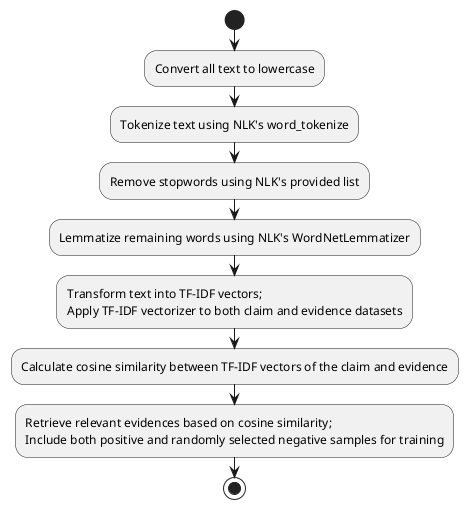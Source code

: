 @startuml
start

:Convert all text to lowercase;

:Tokenize text using NLK's word_tokenize;

:Remove stopwords using NLK's provided list;

:Lemmatize remaining words using NLK's WordNetLemmatizer;

:Transform text into TF-IDF vectors;\nApply TF-IDF vectorizer to both claim and evidence datasets;

:Calculate cosine similarity between TF-IDF vectors of the claim and evidence;

:Retrieve relevant evidences based on cosine similarity;\nInclude both positive and randomly selected negative samples for training;

stop
@enduml
